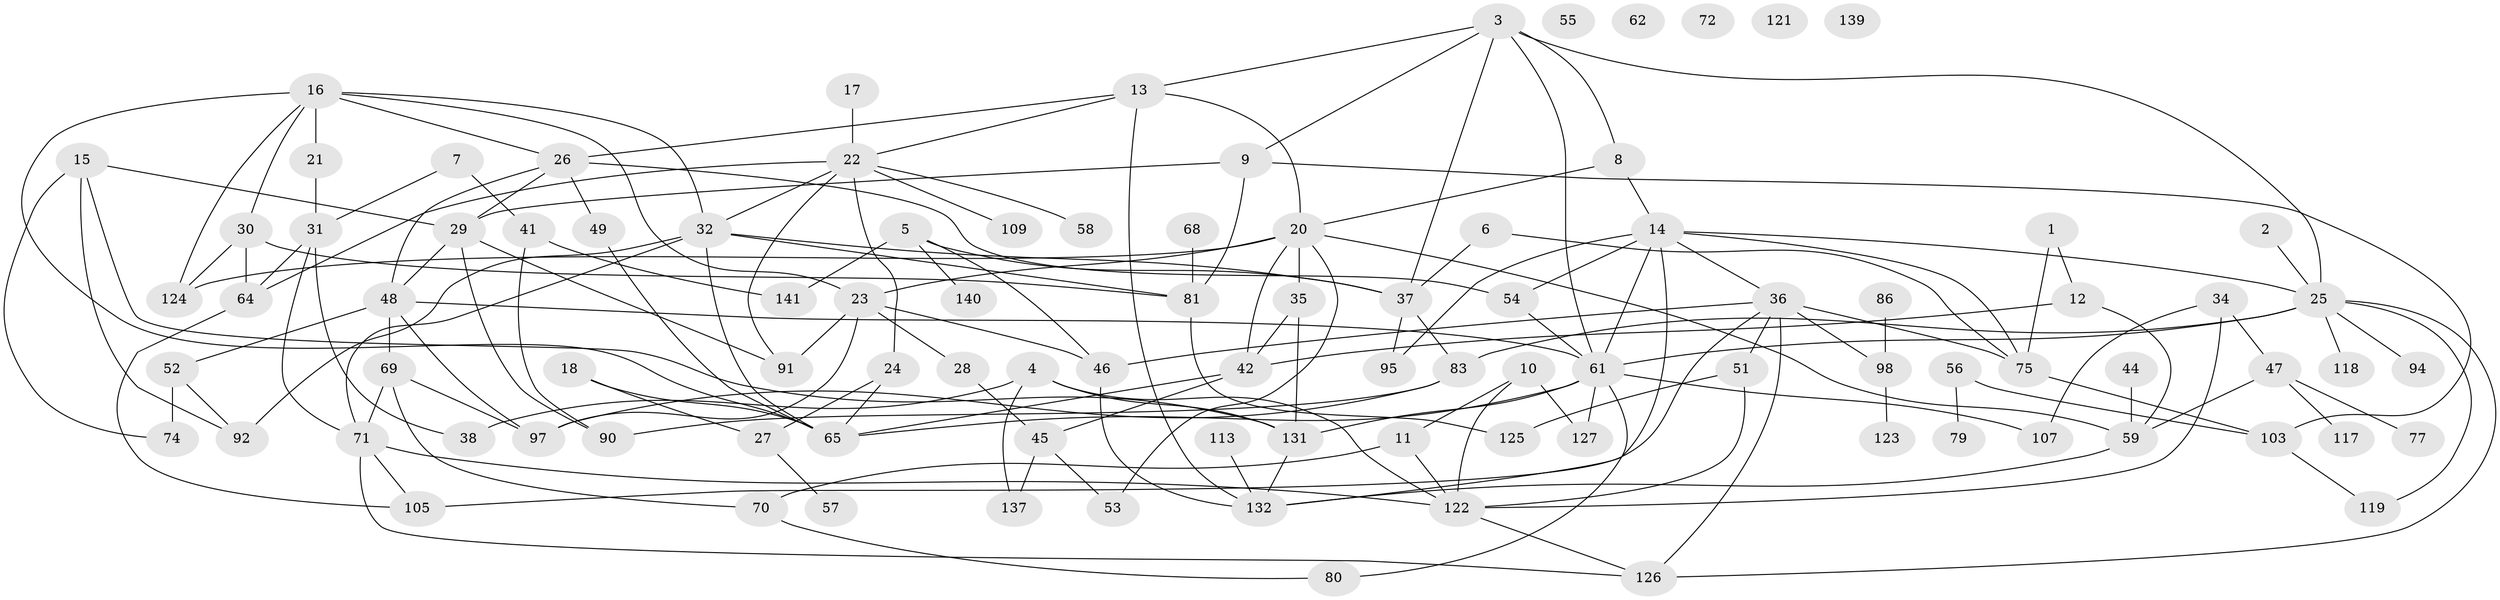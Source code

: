 // Generated by graph-tools (version 1.1) at 2025/23/03/03/25 07:23:24]
// undirected, 98 vertices, 164 edges
graph export_dot {
graph [start="1"]
  node [color=gray90,style=filled];
  1 [super="+40"];
  2;
  3 [super="+60"];
  4;
  5 [super="+135"];
  6 [super="+89"];
  7;
  8;
  9;
  10;
  11 [super="+108"];
  12 [super="+43"];
  13 [super="+138"];
  14 [super="+39"];
  15 [super="+33"];
  16 [super="+19"];
  17;
  18;
  20 [super="+120"];
  21;
  22 [super="+76"];
  23 [super="+78"];
  24;
  25 [super="+129"];
  26 [super="+101"];
  27 [super="+84"];
  28;
  29 [super="+111"];
  30;
  31 [super="+93"];
  32 [super="+73"];
  34 [super="+50"];
  35 [super="+88"];
  36 [super="+112"];
  37 [super="+63"];
  38;
  41;
  42;
  44;
  45 [super="+67"];
  46 [super="+66"];
  47 [super="+115"];
  48 [super="+100"];
  49 [super="+104"];
  51;
  52;
  53;
  54;
  55;
  56;
  57;
  58;
  59 [super="+87"];
  61 [super="+102"];
  62;
  64 [super="+96"];
  65 [super="+82"];
  68;
  69;
  70 [super="+85"];
  71;
  72;
  74;
  75 [super="+110"];
  77 [super="+116"];
  79;
  80;
  81 [super="+114"];
  83 [super="+99"];
  86;
  90;
  91;
  92;
  94;
  95;
  97 [super="+106"];
  98 [super="+130"];
  103 [super="+128"];
  105;
  107;
  109;
  113;
  117;
  118;
  119;
  121;
  122 [super="+133"];
  123;
  124;
  125;
  126;
  127;
  131 [super="+136"];
  132 [super="+134"];
  137;
  139;
  140;
  141;
  1 -- 12;
  1 -- 75;
  2 -- 25;
  3 -- 8;
  3 -- 13;
  3 -- 25;
  3 -- 61;
  3 -- 9;
  3 -- 37;
  4 -- 38;
  4 -- 122;
  4 -- 137;
  4 -- 131;
  5 -- 37;
  5 -- 140;
  5 -- 46;
  5 -- 141;
  6 -- 75;
  6 -- 37;
  7 -- 31;
  7 -- 41;
  8 -- 20;
  8 -- 14;
  9 -- 81;
  9 -- 29;
  9 -- 103;
  10 -- 122;
  10 -- 127;
  10 -- 11;
  11 -- 70;
  11 -- 122;
  12 -- 42;
  12 -- 59;
  13 -- 26;
  13 -- 22;
  13 -- 20;
  13 -- 132;
  14 -- 54;
  14 -- 61;
  14 -- 75;
  14 -- 36;
  14 -- 132;
  14 -- 25;
  14 -- 95;
  15 -- 92;
  15 -- 74;
  15 -- 29;
  15 -- 131;
  16 -- 21;
  16 -- 65;
  16 -- 124;
  16 -- 32;
  16 -- 23;
  16 -- 26;
  16 -- 30;
  17 -- 22;
  18 -- 27;
  18 -- 65;
  20 -- 42;
  20 -- 53;
  20 -- 59;
  20 -- 35;
  20 -- 124;
  20 -- 23;
  21 -- 31;
  22 -- 58;
  22 -- 32;
  22 -- 64;
  22 -- 109;
  22 -- 24;
  22 -- 91;
  23 -- 28;
  23 -- 46;
  23 -- 91;
  23 -- 97;
  24 -- 27;
  24 -- 65;
  25 -- 119;
  25 -- 83;
  25 -- 118;
  25 -- 126;
  25 -- 61;
  25 -- 94;
  26 -- 29;
  26 -- 48;
  26 -- 54;
  26 -- 49;
  27 -- 57;
  28 -- 45;
  29 -- 90;
  29 -- 91;
  29 -- 48;
  30 -- 124;
  30 -- 81;
  30 -- 64;
  31 -- 38;
  31 -- 71;
  31 -- 64;
  32 -- 71;
  32 -- 37;
  32 -- 92;
  32 -- 81;
  32 -- 65;
  34 -- 107;
  34 -- 47;
  34 -- 122;
  35 -- 42;
  35 -- 131;
  36 -- 51;
  36 -- 105;
  36 -- 46;
  36 -- 126;
  36 -- 75 [weight=2];
  36 -- 98;
  37 -- 95;
  37 -- 83;
  41 -- 90;
  41 -- 141;
  42 -- 45;
  42 -- 65;
  44 -- 59;
  45 -- 53;
  45 -- 137;
  46 -- 132;
  47 -- 117;
  47 -- 59;
  47 -- 77;
  48 -- 97;
  48 -- 61;
  48 -- 52;
  48 -- 69;
  49 -- 65;
  51 -- 125;
  51 -- 122;
  52 -- 74;
  52 -- 92;
  54 -- 61;
  56 -- 79;
  56 -- 103;
  59 -- 132;
  61 -- 107;
  61 -- 127;
  61 -- 80;
  61 -- 65;
  61 -- 131;
  64 -- 105;
  68 -- 81;
  69 -- 70;
  69 -- 71;
  69 -- 97;
  70 -- 80;
  71 -- 105;
  71 -- 122;
  71 -- 126;
  75 -- 103;
  81 -- 125;
  83 -- 97;
  83 -- 90;
  86 -- 98;
  98 -- 123;
  103 -- 119;
  113 -- 132;
  122 -- 126;
  131 -- 132;
}
